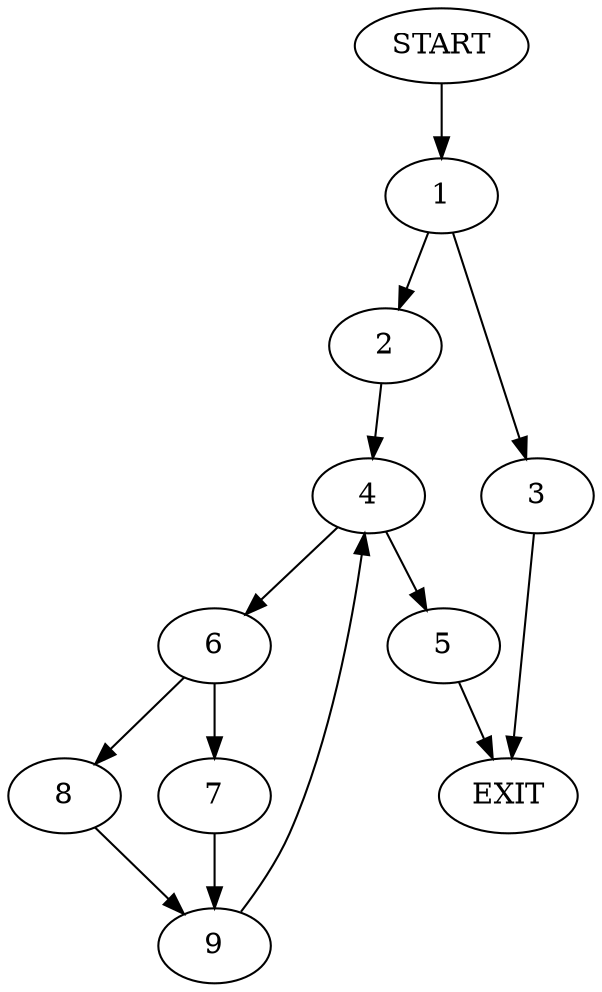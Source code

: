 digraph {
0 [label="START"]
10 [label="EXIT"]
0 -> 1
1 -> 2
1 -> 3
3 -> 10
2 -> 4
4 -> 5
4 -> 6
6 -> 7
6 -> 8
5 -> 10
8 -> 9
7 -> 9
9 -> 4
}
